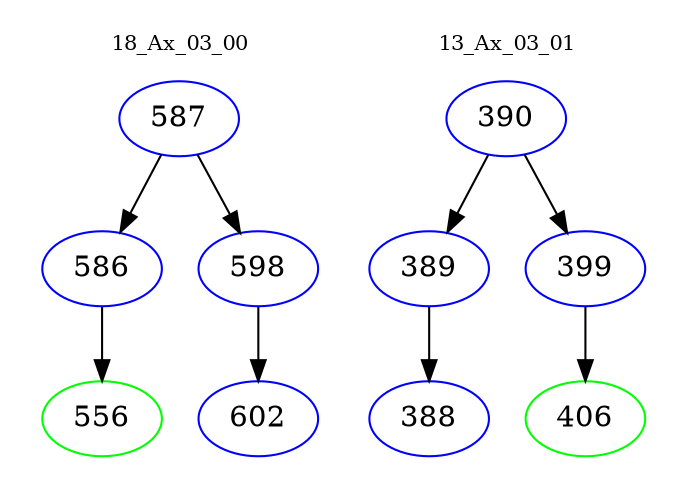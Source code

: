 digraph{
subgraph cluster_0 {
color = white
label = "18_Ax_03_00";
fontsize=10;
T0_587 [label="587", color="blue"]
T0_587 -> T0_586 [color="black"]
T0_586 [label="586", color="blue"]
T0_586 -> T0_556 [color="black"]
T0_556 [label="556", color="green"]
T0_587 -> T0_598 [color="black"]
T0_598 [label="598", color="blue"]
T0_598 -> T0_602 [color="black"]
T0_602 [label="602", color="blue"]
}
subgraph cluster_1 {
color = white
label = "13_Ax_03_01";
fontsize=10;
T1_390 [label="390", color="blue"]
T1_390 -> T1_389 [color="black"]
T1_389 [label="389", color="blue"]
T1_389 -> T1_388 [color="black"]
T1_388 [label="388", color="blue"]
T1_390 -> T1_399 [color="black"]
T1_399 [label="399", color="blue"]
T1_399 -> T1_406 [color="black"]
T1_406 [label="406", color="green"]
}
}
